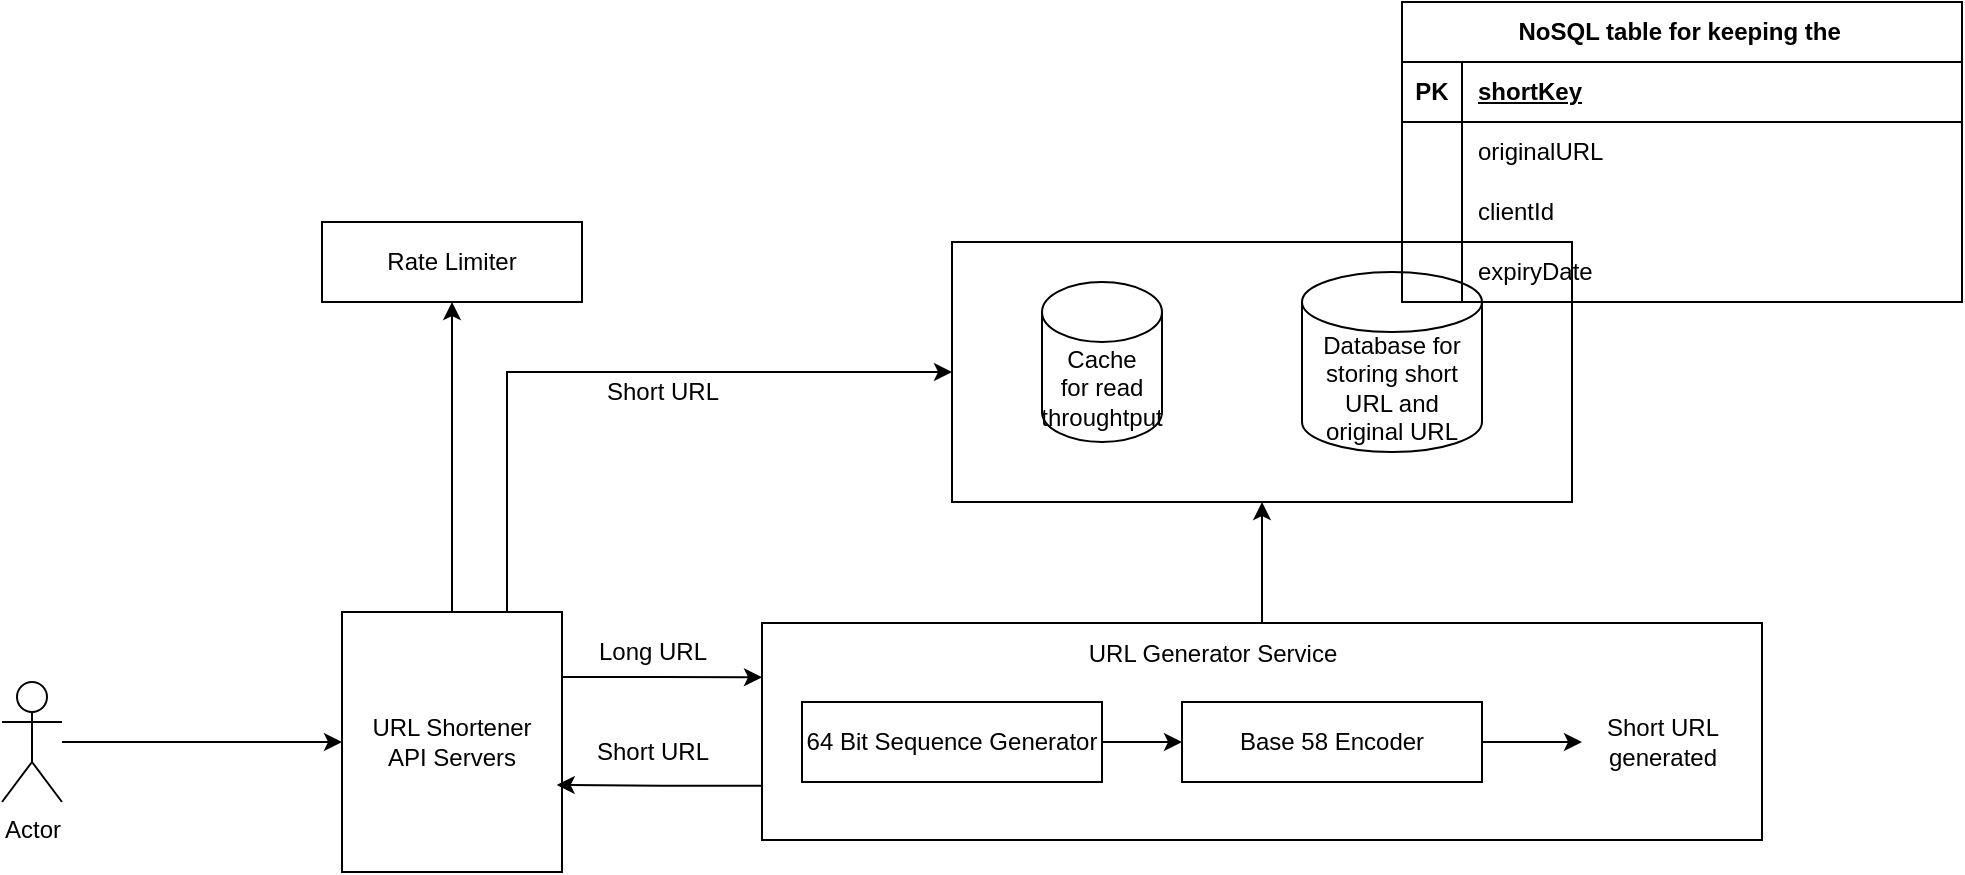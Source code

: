<mxfile version="25.0.0">
  <diagram name="Page-1" id="KNPRO4BdjhVBIe6kqxwZ">
    <mxGraphModel dx="1647" dy="2034" grid="1" gridSize="10" guides="1" tooltips="1" connect="1" arrows="1" fold="1" page="1" pageScale="1" pageWidth="827" pageHeight="1169" math="0" shadow="0">
      <root>
        <mxCell id="0" />
        <mxCell id="1" parent="0" />
        <mxCell id="k8FyuY1UuAjyHY6vViVl-16" value="" style="rounded=0;whiteSpace=wrap;html=1;" vertex="1" parent="1">
          <mxGeometry x="545" y="-10" width="310" height="130" as="geometry" />
        </mxCell>
        <mxCell id="k8FyuY1UuAjyHY6vViVl-20" style="edgeStyle=orthogonalEdgeStyle;rounded=0;orthogonalLoop=1;jettySize=auto;html=1;entryX=0.5;entryY=1;entryDx=0;entryDy=0;" edge="1" parent="1" source="k8FyuY1UuAjyHY6vViVl-3" target="k8FyuY1UuAjyHY6vViVl-16">
          <mxGeometry relative="1" as="geometry" />
        </mxCell>
        <mxCell id="k8FyuY1UuAjyHY6vViVl-3" value="" style="rounded=0;whiteSpace=wrap;html=1;" vertex="1" parent="1">
          <mxGeometry x="450" y="180.5" width="500" height="108.5" as="geometry" />
        </mxCell>
        <mxCell id="k8FyuY1UuAjyHY6vViVl-22" style="edgeStyle=orthogonalEdgeStyle;rounded=0;orthogonalLoop=1;jettySize=auto;html=1;entryX=0;entryY=0.5;entryDx=0;entryDy=0;" edge="1" parent="1" source="k8FyuY1UuAjyHY6vViVl-1" target="k8FyuY1UuAjyHY6vViVl-2">
          <mxGeometry relative="1" as="geometry" />
        </mxCell>
        <mxCell id="k8FyuY1UuAjyHY6vViVl-1" value="Actor" style="shape=umlActor;verticalLabelPosition=bottom;verticalAlign=top;html=1;outlineConnect=0;" vertex="1" parent="1">
          <mxGeometry x="70" y="210" width="30" height="60" as="geometry" />
        </mxCell>
        <mxCell id="k8FyuY1UuAjyHY6vViVl-23" style="edgeStyle=orthogonalEdgeStyle;rounded=0;orthogonalLoop=1;jettySize=auto;html=1;entryX=0.5;entryY=1;entryDx=0;entryDy=0;" edge="1" parent="1" source="k8FyuY1UuAjyHY6vViVl-2" target="k8FyuY1UuAjyHY6vViVl-21">
          <mxGeometry relative="1" as="geometry" />
        </mxCell>
        <mxCell id="k8FyuY1UuAjyHY6vViVl-25" style="edgeStyle=orthogonalEdgeStyle;rounded=0;orthogonalLoop=1;jettySize=auto;html=1;exitX=1;exitY=0.25;exitDx=0;exitDy=0;entryX=0;entryY=0.25;entryDx=0;entryDy=0;" edge="1" parent="1" source="k8FyuY1UuAjyHY6vViVl-2" target="k8FyuY1UuAjyHY6vViVl-3">
          <mxGeometry relative="1" as="geometry" />
        </mxCell>
        <mxCell id="k8FyuY1UuAjyHY6vViVl-29" style="edgeStyle=orthogonalEdgeStyle;rounded=0;orthogonalLoop=1;jettySize=auto;html=1;exitX=0.75;exitY=0;exitDx=0;exitDy=0;entryX=0;entryY=0.5;entryDx=0;entryDy=0;" edge="1" parent="1" source="k8FyuY1UuAjyHY6vViVl-2" target="k8FyuY1UuAjyHY6vViVl-16">
          <mxGeometry relative="1" as="geometry" />
        </mxCell>
        <mxCell id="k8FyuY1UuAjyHY6vViVl-2" value="&lt;div&gt;URL Shortener&lt;/div&gt;API Servers" style="rounded=0;whiteSpace=wrap;html=1;" vertex="1" parent="1">
          <mxGeometry x="240" y="175" width="110" height="130" as="geometry" />
        </mxCell>
        <mxCell id="k8FyuY1UuAjyHY6vViVl-12" style="edgeStyle=orthogonalEdgeStyle;rounded=0;orthogonalLoop=1;jettySize=auto;html=1;entryX=0;entryY=0.5;entryDx=0;entryDy=0;" edge="1" parent="1" source="k8FyuY1UuAjyHY6vViVl-4" target="k8FyuY1UuAjyHY6vViVl-6">
          <mxGeometry relative="1" as="geometry" />
        </mxCell>
        <mxCell id="k8FyuY1UuAjyHY6vViVl-4" value="64 Bit Sequence Generator" style="rounded=0;whiteSpace=wrap;html=1;" vertex="1" parent="1">
          <mxGeometry x="470" y="220" width="150" height="40" as="geometry" />
        </mxCell>
        <mxCell id="k8FyuY1UuAjyHY6vViVl-14" style="edgeStyle=orthogonalEdgeStyle;rounded=0;orthogonalLoop=1;jettySize=auto;html=1;" edge="1" parent="1" source="k8FyuY1UuAjyHY6vViVl-6" target="k8FyuY1UuAjyHY6vViVl-11">
          <mxGeometry relative="1" as="geometry" />
        </mxCell>
        <mxCell id="k8FyuY1UuAjyHY6vViVl-6" value="Base 58 Encoder" style="rounded=0;whiteSpace=wrap;html=1;" vertex="1" parent="1">
          <mxGeometry x="660" y="220" width="150" height="40" as="geometry" />
        </mxCell>
        <mxCell id="k8FyuY1UuAjyHY6vViVl-7" value="URL Generator Service" style="text;html=1;align=center;verticalAlign=middle;resizable=0;points=[];autosize=1;strokeColor=none;fillColor=none;" vertex="1" parent="1">
          <mxGeometry x="600" y="180.5" width="150" height="30" as="geometry" />
        </mxCell>
        <mxCell id="k8FyuY1UuAjyHY6vViVl-11" value="Short URL&lt;div&gt;generated&lt;/div&gt;" style="text;html=1;align=center;verticalAlign=middle;resizable=0;points=[];autosize=1;strokeColor=none;fillColor=none;" vertex="1" parent="1">
          <mxGeometry x="860" y="220" width="80" height="40" as="geometry" />
        </mxCell>
        <mxCell id="k8FyuY1UuAjyHY6vViVl-17" value="Cache&lt;div&gt;for read throughtput&lt;/div&gt;" style="shape=cylinder3;whiteSpace=wrap;html=1;boundedLbl=1;backgroundOutline=1;size=15;" vertex="1" parent="1">
          <mxGeometry x="590" y="10" width="60" height="80" as="geometry" />
        </mxCell>
        <mxCell id="k8FyuY1UuAjyHY6vViVl-18" value="Database for storing short URL and original URL" style="shape=cylinder3;whiteSpace=wrap;html=1;boundedLbl=1;backgroundOutline=1;size=15;" vertex="1" parent="1">
          <mxGeometry x="720" y="5" width="90" height="90" as="geometry" />
        </mxCell>
        <mxCell id="k8FyuY1UuAjyHY6vViVl-21" value="Rate Limiter" style="rounded=0;whiteSpace=wrap;html=1;" vertex="1" parent="1">
          <mxGeometry x="230" y="-20" width="130" height="40" as="geometry" />
        </mxCell>
        <mxCell id="k8FyuY1UuAjyHY6vViVl-26" style="edgeStyle=orthogonalEdgeStyle;rounded=0;orthogonalLoop=1;jettySize=auto;html=1;exitX=0;exitY=0.75;exitDx=0;exitDy=0;entryX=0.976;entryY=0.665;entryDx=0;entryDy=0;entryPerimeter=0;" edge="1" parent="1" source="k8FyuY1UuAjyHY6vViVl-3" target="k8FyuY1UuAjyHY6vViVl-2">
          <mxGeometry relative="1" as="geometry" />
        </mxCell>
        <mxCell id="k8FyuY1UuAjyHY6vViVl-27" value="Long URL" style="text;html=1;align=center;verticalAlign=middle;resizable=0;points=[];autosize=1;strokeColor=none;fillColor=none;" vertex="1" parent="1">
          <mxGeometry x="355" y="180" width="80" height="30" as="geometry" />
        </mxCell>
        <mxCell id="k8FyuY1UuAjyHY6vViVl-28" value="Short URL" style="text;html=1;align=center;verticalAlign=middle;resizable=0;points=[];autosize=1;strokeColor=none;fillColor=none;" vertex="1" parent="1">
          <mxGeometry x="355" y="230" width="80" height="30" as="geometry" />
        </mxCell>
        <mxCell id="k8FyuY1UuAjyHY6vViVl-30" value="Short URL" style="text;html=1;align=center;verticalAlign=middle;resizable=0;points=[];autosize=1;strokeColor=none;fillColor=none;" vertex="1" parent="1">
          <mxGeometry x="360" y="50" width="80" height="30" as="geometry" />
        </mxCell>
        <mxCell id="k8FyuY1UuAjyHY6vViVl-31" value="NoSQL table for keeping the&amp;nbsp;" style="shape=table;startSize=30;container=1;collapsible=1;childLayout=tableLayout;fixedRows=1;rowLines=0;fontStyle=1;align=center;resizeLast=1;html=1;" vertex="1" parent="1">
          <mxGeometry x="770" y="-130" width="280" height="150" as="geometry" />
        </mxCell>
        <mxCell id="k8FyuY1UuAjyHY6vViVl-32" value="" style="shape=tableRow;horizontal=0;startSize=0;swimlaneHead=0;swimlaneBody=0;fillColor=none;collapsible=0;dropTarget=0;points=[[0,0.5],[1,0.5]];portConstraint=eastwest;top=0;left=0;right=0;bottom=1;" vertex="1" parent="k8FyuY1UuAjyHY6vViVl-31">
          <mxGeometry y="30" width="280" height="30" as="geometry" />
        </mxCell>
        <mxCell id="k8FyuY1UuAjyHY6vViVl-33" value="PK" style="shape=partialRectangle;connectable=0;fillColor=none;top=0;left=0;bottom=0;right=0;fontStyle=1;overflow=hidden;whiteSpace=wrap;html=1;" vertex="1" parent="k8FyuY1UuAjyHY6vViVl-32">
          <mxGeometry width="30" height="30" as="geometry">
            <mxRectangle width="30" height="30" as="alternateBounds" />
          </mxGeometry>
        </mxCell>
        <mxCell id="k8FyuY1UuAjyHY6vViVl-34" value="shortKey" style="shape=partialRectangle;connectable=0;fillColor=none;top=0;left=0;bottom=0;right=0;align=left;spacingLeft=6;fontStyle=5;overflow=hidden;whiteSpace=wrap;html=1;" vertex="1" parent="k8FyuY1UuAjyHY6vViVl-32">
          <mxGeometry x="30" width="250" height="30" as="geometry">
            <mxRectangle width="250" height="30" as="alternateBounds" />
          </mxGeometry>
        </mxCell>
        <mxCell id="k8FyuY1UuAjyHY6vViVl-35" value="" style="shape=tableRow;horizontal=0;startSize=0;swimlaneHead=0;swimlaneBody=0;fillColor=none;collapsible=0;dropTarget=0;points=[[0,0.5],[1,0.5]];portConstraint=eastwest;top=0;left=0;right=0;bottom=0;" vertex="1" parent="k8FyuY1UuAjyHY6vViVl-31">
          <mxGeometry y="60" width="280" height="30" as="geometry" />
        </mxCell>
        <mxCell id="k8FyuY1UuAjyHY6vViVl-36" value="" style="shape=partialRectangle;connectable=0;fillColor=none;top=0;left=0;bottom=0;right=0;editable=1;overflow=hidden;whiteSpace=wrap;html=1;" vertex="1" parent="k8FyuY1UuAjyHY6vViVl-35">
          <mxGeometry width="30" height="30" as="geometry">
            <mxRectangle width="30" height="30" as="alternateBounds" />
          </mxGeometry>
        </mxCell>
        <mxCell id="k8FyuY1UuAjyHY6vViVl-37" value="originalURL" style="shape=partialRectangle;connectable=0;fillColor=none;top=0;left=0;bottom=0;right=0;align=left;spacingLeft=6;overflow=hidden;whiteSpace=wrap;html=1;" vertex="1" parent="k8FyuY1UuAjyHY6vViVl-35">
          <mxGeometry x="30" width="250" height="30" as="geometry">
            <mxRectangle width="250" height="30" as="alternateBounds" />
          </mxGeometry>
        </mxCell>
        <mxCell id="k8FyuY1UuAjyHY6vViVl-38" value="" style="shape=tableRow;horizontal=0;startSize=0;swimlaneHead=0;swimlaneBody=0;fillColor=none;collapsible=0;dropTarget=0;points=[[0,0.5],[1,0.5]];portConstraint=eastwest;top=0;left=0;right=0;bottom=0;" vertex="1" parent="k8FyuY1UuAjyHY6vViVl-31">
          <mxGeometry y="90" width="280" height="30" as="geometry" />
        </mxCell>
        <mxCell id="k8FyuY1UuAjyHY6vViVl-39" value="" style="shape=partialRectangle;connectable=0;fillColor=none;top=0;left=0;bottom=0;right=0;editable=1;overflow=hidden;whiteSpace=wrap;html=1;" vertex="1" parent="k8FyuY1UuAjyHY6vViVl-38">
          <mxGeometry width="30" height="30" as="geometry">
            <mxRectangle width="30" height="30" as="alternateBounds" />
          </mxGeometry>
        </mxCell>
        <mxCell id="k8FyuY1UuAjyHY6vViVl-40" value="clientId" style="shape=partialRectangle;connectable=0;fillColor=none;top=0;left=0;bottom=0;right=0;align=left;spacingLeft=6;overflow=hidden;whiteSpace=wrap;html=1;" vertex="1" parent="k8FyuY1UuAjyHY6vViVl-38">
          <mxGeometry x="30" width="250" height="30" as="geometry">
            <mxRectangle width="250" height="30" as="alternateBounds" />
          </mxGeometry>
        </mxCell>
        <mxCell id="k8FyuY1UuAjyHY6vViVl-41" value="" style="shape=tableRow;horizontal=0;startSize=0;swimlaneHead=0;swimlaneBody=0;fillColor=none;collapsible=0;dropTarget=0;points=[[0,0.5],[1,0.5]];portConstraint=eastwest;top=0;left=0;right=0;bottom=0;" vertex="1" parent="k8FyuY1UuAjyHY6vViVl-31">
          <mxGeometry y="120" width="280" height="30" as="geometry" />
        </mxCell>
        <mxCell id="k8FyuY1UuAjyHY6vViVl-42" value="" style="shape=partialRectangle;connectable=0;fillColor=none;top=0;left=0;bottom=0;right=0;editable=1;overflow=hidden;whiteSpace=wrap;html=1;" vertex="1" parent="k8FyuY1UuAjyHY6vViVl-41">
          <mxGeometry width="30" height="30" as="geometry">
            <mxRectangle width="30" height="30" as="alternateBounds" />
          </mxGeometry>
        </mxCell>
        <mxCell id="k8FyuY1UuAjyHY6vViVl-43" value="expiryDate" style="shape=partialRectangle;connectable=0;fillColor=none;top=0;left=0;bottom=0;right=0;align=left;spacingLeft=6;overflow=hidden;whiteSpace=wrap;html=1;" vertex="1" parent="k8FyuY1UuAjyHY6vViVl-41">
          <mxGeometry x="30" width="250" height="30" as="geometry">
            <mxRectangle width="250" height="30" as="alternateBounds" />
          </mxGeometry>
        </mxCell>
      </root>
    </mxGraphModel>
  </diagram>
</mxfile>
